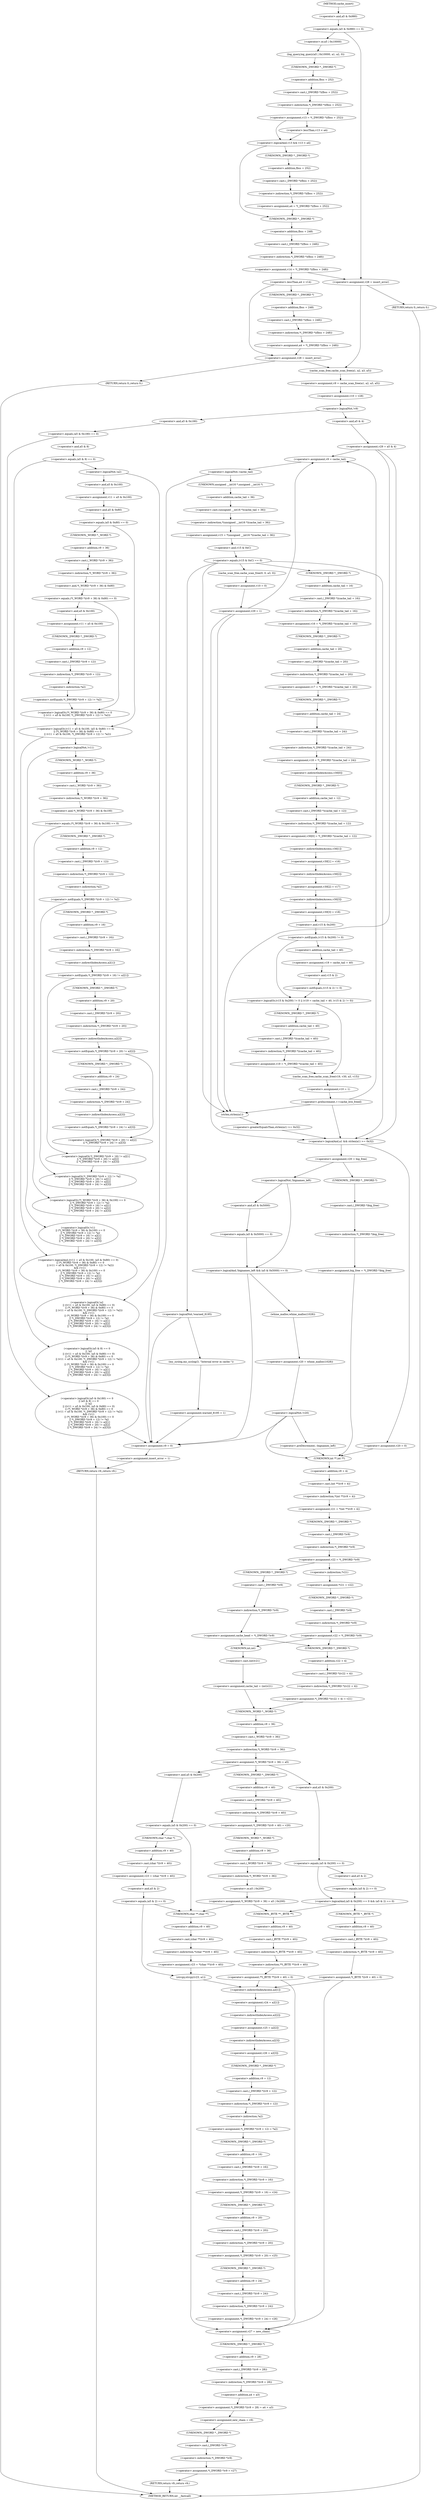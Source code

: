 digraph cache_insert {  
"1000151" [label = "(<operator>.equals,(a5 & 0x980) == 0)" ]
"1000152" [label = "(<operator>.and,a5 & 0x980)" ]
"1000157" [label = "(log_query,log_query(a5 | 0x10000, a1, a2, 0))" ]
"1000158" [label = "(<operator>.or,a5 | 0x10000)" ]
"1000164" [label = "(<operator>.assignment,v13 = *(_DWORD *)(fbss + 252))" ]
"1000166" [label = "(<operator>.indirection,*(_DWORD *)(fbss + 252))" ]
"1000167" [label = "(<operator>.cast,(_DWORD *)(fbss + 252))" ]
"1000168" [label = "(UNKNOWN,_DWORD *,_DWORD *)" ]
"1000169" [label = "(<operator>.addition,fbss + 252)" ]
"1000173" [label = "(<operator>.logicalAnd,v13 && v13 < a4)" ]
"1000175" [label = "(<operator>.lessThan,v13 < a4)" ]
"1000178" [label = "(<operator>.assignment,a4 = *(_DWORD *)(fbss + 252))" ]
"1000180" [label = "(<operator>.indirection,*(_DWORD *)(fbss + 252))" ]
"1000181" [label = "(<operator>.cast,(_DWORD *)(fbss + 252))" ]
"1000182" [label = "(UNKNOWN,_DWORD *,_DWORD *)" ]
"1000183" [label = "(<operator>.addition,fbss + 252)" ]
"1000186" [label = "(<operator>.assignment,v14 = *(_DWORD *)(fbss + 248))" ]
"1000188" [label = "(<operator>.indirection,*(_DWORD *)(fbss + 248))" ]
"1000189" [label = "(<operator>.cast,(_DWORD *)(fbss + 248))" ]
"1000190" [label = "(UNKNOWN,_DWORD *,_DWORD *)" ]
"1000191" [label = "(<operator>.addition,fbss + 248)" ]
"1000198" [label = "(<operator>.lessThan,a4 < v14)" ]
"1000201" [label = "(<operator>.assignment,a4 = *(_DWORD *)(fbss + 248))" ]
"1000203" [label = "(<operator>.indirection,*(_DWORD *)(fbss + 248))" ]
"1000204" [label = "(<operator>.cast,(_DWORD *)(fbss + 248))" ]
"1000205" [label = "(UNKNOWN,_DWORD *,_DWORD *)" ]
"1000206" [label = "(<operator>.addition,fbss + 248)" ]
"1000209" [label = "(<operator>.assignment,v28 = insert_error)" ]
"1000214" [label = "(RETURN,return 0;,return 0;)" ]
"1000219" [label = "(<operator>.assignment,v28 = insert_error)" ]
"1000224" [label = "(RETURN,return 0;,return 0;)" ]
"1000226" [label = "(<operator>.assignment,v9 = cache_scan_free(a1, a2, a3, a5))" ]
"1000228" [label = "(cache_scan_free,cache_scan_free(a1, a2, a3, a5))" ]
"1000233" [label = "(<operator>.assignment,v10 = v28)" ]
"1000237" [label = "(<operator>.logicalNot,!v9)" ]
"1000240" [label = "(<operator>.assignment,v29 = a5 & 4)" ]
"1000242" [label = "(<operator>.and,a5 & 4)" ]
"1000248" [label = "(<operator>.assignment,v9 = cache_tail)" ]
"1000252" [label = "(<operator>.logicalNot,!cache_tail)" ]
"1000255" [label = "(<operator>.assignment,v15 = *(unsigned __int16 *)(cache_tail + 36))" ]
"1000257" [label = "(<operator>.indirection,*(unsigned __int16 *)(cache_tail + 36))" ]
"1000258" [label = "(<operator>.cast,(unsigned __int16 *)(cache_tail + 36))" ]
"1000259" [label = "(UNKNOWN,unsigned __int16 *,unsigned __int16 *)" ]
"1000260" [label = "(<operator>.addition,cache_tail + 36)" ]
"1000264" [label = "(<operator>.equals,(v15 & 0xC) == 0)" ]
"1000265" [label = "(<operator>.and,v15 & 0xC)" ]
"1000274" [label = "(<operator>.logicalNot,!warned_8195)" ]
"1000277" [label = "(my_syslog,my_syslog(3, \"Internal error in cache.\"))" ]
"1000280" [label = "(<operator>.assignment,warned_8195 = 1)" ]
"1000287" [label = "(<operator>.assignment,v16 = *(_DWORD *)(cache_tail + 16))" ]
"1000289" [label = "(<operator>.indirection,*(_DWORD *)(cache_tail + 16))" ]
"1000290" [label = "(<operator>.cast,(_DWORD *)(cache_tail + 16))" ]
"1000291" [label = "(UNKNOWN,_DWORD *,_DWORD *)" ]
"1000292" [label = "(<operator>.addition,cache_tail + 16)" ]
"1000295" [label = "(<operator>.assignment,v17 = *(_DWORD *)(cache_tail + 20))" ]
"1000297" [label = "(<operator>.indirection,*(_DWORD *)(cache_tail + 20))" ]
"1000298" [label = "(<operator>.cast,(_DWORD *)(cache_tail + 20))" ]
"1000299" [label = "(UNKNOWN,_DWORD *,_DWORD *)" ]
"1000300" [label = "(<operator>.addition,cache_tail + 20)" ]
"1000303" [label = "(<operator>.assignment,v18 = *(_DWORD *)(cache_tail + 24))" ]
"1000305" [label = "(<operator>.indirection,*(_DWORD *)(cache_tail + 24))" ]
"1000306" [label = "(<operator>.cast,(_DWORD *)(cache_tail + 24))" ]
"1000307" [label = "(UNKNOWN,_DWORD *,_DWORD *)" ]
"1000308" [label = "(<operator>.addition,cache_tail + 24)" ]
"1000311" [label = "(<operator>.assignment,v30[0] = *(_DWORD *)(cache_tail + 12))" ]
"1000312" [label = "(<operator>.indirectIndexAccess,v30[0])" ]
"1000315" [label = "(<operator>.indirection,*(_DWORD *)(cache_tail + 12))" ]
"1000316" [label = "(<operator>.cast,(_DWORD *)(cache_tail + 12))" ]
"1000317" [label = "(UNKNOWN,_DWORD *,_DWORD *)" ]
"1000318" [label = "(<operator>.addition,cache_tail + 12)" ]
"1000321" [label = "(<operator>.assignment,v30[1] = v16)" ]
"1000322" [label = "(<operator>.indirectIndexAccess,v30[1])" ]
"1000326" [label = "(<operator>.assignment,v30[2] = v17)" ]
"1000327" [label = "(<operator>.indirectIndexAccess,v30[2])" ]
"1000331" [label = "(<operator>.assignment,v30[3] = v18)" ]
"1000332" [label = "(<operator>.indirectIndexAccess,v30[3])" ]
"1000337" [label = "(<operator>.logicalOr,(v15 & 0x200) != 0 || (v19 = cache_tail + 40, (v15 & 2) != 0))" ]
"1000338" [label = "(<operator>.notEquals,(v15 & 0x200) != 0)" ]
"1000339" [label = "(<operator>.and,v15 & 0x200)" ]
"1000344" [label = "(<operator>.assignment,v19 = cache_tail + 40)" ]
"1000346" [label = "(<operator>.addition,cache_tail + 40)" ]
"1000349" [label = "(<operator>.notEquals,(v15 & 2) != 0)" ]
"1000350" [label = "(<operator>.and,v15 & 2)" ]
"1000354" [label = "(<operator>.assignment,v19 = *(_DWORD *)(cache_tail + 40))" ]
"1000356" [label = "(<operator>.indirection,*(_DWORD *)(cache_tail + 40))" ]
"1000357" [label = "(<operator>.cast,(_DWORD *)(cache_tail + 40))" ]
"1000358" [label = "(UNKNOWN,_DWORD *,_DWORD *)" ]
"1000359" [label = "(<operator>.addition,cache_tail + 40)" ]
"1000362" [label = "(cache_scan_free,cache_scan_free(v19, v30, a3, v15))" ]
"1000367" [label = "(<operator>.assignment,v10 = 1)" ]
"1000370" [label = "(<operator>.preIncrement,++cache_live_freed)" ]
"1000374" [label = "(cache_scan_free,cache_scan_free(0, 0, a3, 0))" ]
"1000379" [label = "(<operator>.assignment,v10 = 0)" ]
"1000382" [label = "(<operator>.assignment,v29 = 1)" ]
"1000386" [label = "(<operator>.logicalAnd,a1 && strlen(a1) >= 0x32)" ]
"1000388" [label = "(<operator>.greaterEqualsThan,strlen(a1) >= 0x32)" ]
"1000389" [label = "(strlen,strlen(a1))" ]
"1000393" [label = "(<operator>.assignment,v20 = big_free)" ]
"1000399" [label = "(<operator>.assignment,big_free = *(_DWORD *)big_free)" ]
"1000401" [label = "(<operator>.indirection,*(_DWORD *)big_free)" ]
"1000402" [label = "(<operator>.cast,(_DWORD *)big_free)" ]
"1000403" [label = "(UNKNOWN,_DWORD *,_DWORD *)" ]
"1000408" [label = "(<operator>.logicalAnd,!bignames_left && (a5 & 0x5000) == 0)" ]
"1000409" [label = "(<operator>.logicalNot,!bignames_left)" ]
"1000411" [label = "(<operator>.equals,(a5 & 0x5000) == 0)" ]
"1000412" [label = "(<operator>.and,a5 & 0x5000)" ]
"1000417" [label = "(<operator>.assignment,v20 = whine_malloc(1028))" ]
"1000419" [label = "(whine_malloc,whine_malloc(1028))" ]
"1000422" [label = "(<operator>.logicalNot,!v20)" ]
"1000427" [label = "(<operator>.preDecrement,--bignames_left)" ]
"1000431" [label = "(<operator>.assignment,v20 = 0)" ]
"1000434" [label = "(<operator>.assignment,v21 = *(int **)(v9 + 4))" ]
"1000436" [label = "(<operator>.indirection,*(int **)(v9 + 4))" ]
"1000437" [label = "(<operator>.cast,(int **)(v9 + 4))" ]
"1000438" [label = "(UNKNOWN,int **,int **)" ]
"1000439" [label = "(<operator>.addition,v9 + 4)" ]
"1000442" [label = "(<operator>.assignment,v22 = *(_DWORD *)v9)" ]
"1000444" [label = "(<operator>.indirection,*(_DWORD *)v9)" ]
"1000445" [label = "(<operator>.cast,(_DWORD *)v9)" ]
"1000446" [label = "(UNKNOWN,_DWORD *,_DWORD *)" ]
"1000451" [label = "(<operator>.assignment,*v21 = v22)" ]
"1000452" [label = "(<operator>.indirection,*v21)" ]
"1000455" [label = "(<operator>.assignment,v22 = *(_DWORD *)v9)" ]
"1000457" [label = "(<operator>.indirection,*(_DWORD *)v9)" ]
"1000458" [label = "(<operator>.cast,(_DWORD *)v9)" ]
"1000459" [label = "(UNKNOWN,_DWORD *,_DWORD *)" ]
"1000463" [label = "(<operator>.assignment,cache_head = *(_DWORD *)v9)" ]
"1000465" [label = "(<operator>.indirection,*(_DWORD *)v9)" ]
"1000466" [label = "(<operator>.cast,(_DWORD *)v9)" ]
"1000467" [label = "(UNKNOWN,_DWORD *,_DWORD *)" ]
"1000471" [label = "(<operator>.assignment,*(_DWORD *)(v22 + 4) = v21)" ]
"1000472" [label = "(<operator>.indirection,*(_DWORD *)(v22 + 4))" ]
"1000473" [label = "(<operator>.cast,(_DWORD *)(v22 + 4))" ]
"1000474" [label = "(UNKNOWN,_DWORD *,_DWORD *)" ]
"1000475" [label = "(<operator>.addition,v22 + 4)" ]
"1000480" [label = "(<operator>.assignment,cache_tail = (int)v21)" ]
"1000482" [label = "(<operator>.cast,(int)v21)" ]
"1000483" [label = "(UNKNOWN,int,int)" ]
"1000485" [label = "(<operator>.assignment,*(_WORD *)(v9 + 36) = a5)" ]
"1000486" [label = "(<operator>.indirection,*(_WORD *)(v9 + 36))" ]
"1000487" [label = "(<operator>.cast,(_WORD *)(v9 + 36))" ]
"1000488" [label = "(UNKNOWN,_WORD *,_WORD *)" ]
"1000489" [label = "(<operator>.addition,v9 + 36)" ]
"1000496" [label = "(<operator>.assignment,*(_DWORD *)(v9 + 40) = v20)" ]
"1000497" [label = "(<operator>.indirection,*(_DWORD *)(v9 + 40))" ]
"1000498" [label = "(<operator>.cast,(_DWORD *)(v9 + 40))" ]
"1000499" [label = "(UNKNOWN,_DWORD *,_DWORD *)" ]
"1000500" [label = "(<operator>.addition,v9 + 40)" ]
"1000504" [label = "(<operator>.assignment,*(_WORD *)(v9 + 36) = a5 | 0x200)" ]
"1000505" [label = "(<operator>.indirection,*(_WORD *)(v9 + 36))" ]
"1000506" [label = "(<operator>.cast,(_WORD *)(v9 + 36))" ]
"1000507" [label = "(UNKNOWN,_WORD *,_WORD *)" ]
"1000508" [label = "(<operator>.addition,v9 + 36)" ]
"1000511" [label = "(<operator>.or,a5 | 0x200)" ]
"1000518" [label = "(<operator>.assignment,v23 = *(char **)(v9 + 40))" ]
"1000520" [label = "(<operator>.indirection,*(char **)(v9 + 40))" ]
"1000521" [label = "(<operator>.cast,(char **)(v9 + 40))" ]
"1000522" [label = "(UNKNOWN,char **,char **)" ]
"1000523" [label = "(<operator>.addition,v9 + 40)" ]
"1000527" [label = "(strcpy,strcpy(v23, a1))" ]
"1000534" [label = "(<operator>.assignment,v24 = a2[1])" ]
"1000536" [label = "(<operator>.indirectIndexAccess,a2[1])" ]
"1000539" [label = "(<operator>.assignment,v25 = a2[2])" ]
"1000541" [label = "(<operator>.indirectIndexAccess,a2[2])" ]
"1000544" [label = "(<operator>.assignment,v26 = a2[3])" ]
"1000546" [label = "(<operator>.indirectIndexAccess,a2[3])" ]
"1000549" [label = "(<operator>.assignment,*(_DWORD *)(v9 + 12) = *a2)" ]
"1000550" [label = "(<operator>.indirection,*(_DWORD *)(v9 + 12))" ]
"1000551" [label = "(<operator>.cast,(_DWORD *)(v9 + 12))" ]
"1000552" [label = "(UNKNOWN,_DWORD *,_DWORD *)" ]
"1000553" [label = "(<operator>.addition,v9 + 12)" ]
"1000556" [label = "(<operator>.indirection,*a2)" ]
"1000558" [label = "(<operator>.assignment,*(_DWORD *)(v9 + 16) = v24)" ]
"1000559" [label = "(<operator>.indirection,*(_DWORD *)(v9 + 16))" ]
"1000560" [label = "(<operator>.cast,(_DWORD *)(v9 + 16))" ]
"1000561" [label = "(UNKNOWN,_DWORD *,_DWORD *)" ]
"1000562" [label = "(<operator>.addition,v9 + 16)" ]
"1000566" [label = "(<operator>.assignment,*(_DWORD *)(v9 + 20) = v25)" ]
"1000567" [label = "(<operator>.indirection,*(_DWORD *)(v9 + 20))" ]
"1000568" [label = "(<operator>.cast,(_DWORD *)(v9 + 20))" ]
"1000569" [label = "(UNKNOWN,_DWORD *,_DWORD *)" ]
"1000570" [label = "(<operator>.addition,v9 + 20)" ]
"1000574" [label = "(<operator>.assignment,*(_DWORD *)(v9 + 24) = v26)" ]
"1000575" [label = "(<operator>.indirection,*(_DWORD *)(v9 + 24))" ]
"1000576" [label = "(<operator>.cast,(_DWORD *)(v9 + 24))" ]
"1000577" [label = "(UNKNOWN,_DWORD *,_DWORD *)" ]
"1000578" [label = "(<operator>.addition,v9 + 24)" ]
"1000582" [label = "(<operator>.assignment,v27 = new_chain)" ]
"1000585" [label = "(<operator>.assignment,*(_DWORD *)(v9 + 28) = a4 + a3)" ]
"1000586" [label = "(<operator>.indirection,*(_DWORD *)(v9 + 28))" ]
"1000587" [label = "(<operator>.cast,(_DWORD *)(v9 + 28))" ]
"1000588" [label = "(UNKNOWN,_DWORD *,_DWORD *)" ]
"1000589" [label = "(<operator>.addition,v9 + 28)" ]
"1000592" [label = "(<operator>.addition,a4 + a3)" ]
"1000595" [label = "(<operator>.assignment,new_chain = v9)" ]
"1000598" [label = "(<operator>.assignment,*(_DWORD *)v9 = v27)" ]
"1000599" [label = "(<operator>.indirection,*(_DWORD *)v9)" ]
"1000600" [label = "(<operator>.cast,(_DWORD *)v9)" ]
"1000601" [label = "(UNKNOWN,_DWORD *,_DWORD *)" ]
"1000604" [label = "(RETURN,return v9;,return v9;)" ]
"1000612" [label = "(<operator>.equals,(a5 & 0x200) == 0)" ]
"1000613" [label = "(<operator>.and,a5 & 0x200)" ]
"1000618" [label = "(<operator>.assignment,v23 = (char *)(v9 + 40))" ]
"1000620" [label = "(<operator>.cast,(char *)(v9 + 40))" ]
"1000621" [label = "(UNKNOWN,char *,char *)" ]
"1000622" [label = "(<operator>.addition,v9 + 40)" ]
"1000626" [label = "(<operator>.equals,(a5 & 2) == 0)" ]
"1000627" [label = "(<operator>.and,a5 & 2)" ]
"1000634" [label = "(<operator>.logicalAnd,(a5 & 0x200) == 0 && (a5 & 2) == 0)" ]
"1000635" [label = "(<operator>.equals,(a5 & 0x200) == 0)" ]
"1000636" [label = "(<operator>.and,a5 & 0x200)" ]
"1000640" [label = "(<operator>.equals,(a5 & 2) == 0)" ]
"1000641" [label = "(<operator>.and,a5 & 2)" ]
"1000646" [label = "(<operator>.assignment,*(_BYTE *)(v9 + 40) = 0)" ]
"1000647" [label = "(<operator>.indirection,*(_BYTE *)(v9 + 40))" ]
"1000648" [label = "(<operator>.cast,(_BYTE *)(v9 + 40))" ]
"1000649" [label = "(UNKNOWN,_BYTE *,_BYTE *)" ]
"1000650" [label = "(<operator>.addition,v9 + 40)" ]
"1000655" [label = "(<operator>.assignment,**(_BYTE **)(v9 + 40) = 0)" ]
"1000656" [label = "(<operator>.indirection,**(_BYTE **)(v9 + 40))" ]
"1000657" [label = "(<operator>.indirection,*(_BYTE **)(v9 + 40))" ]
"1000658" [label = "(<operator>.cast,(_BYTE **)(v9 + 40))" ]
"1000659" [label = "(UNKNOWN,_BYTE **,_BYTE **)" ]
"1000660" [label = "(<operator>.addition,v9 + 40)" ]
"1000666" [label = "(<operator>.logicalOr,(a5 & 0x180) == 0\n    || (a5 & 8) == 0\n    || !a2\n    || ((v11 = a5 & 0x100, (a5 & 0x80) == 0)\n     || (*(_WORD *)(v9 + 36) & 0x80) == 0\n     || (v11 = a5 & 0x100, *(_DWORD *)(v9 + 12) != *a2))\n    && (!v11\n     || (*(_WORD *)(v9 + 36) & 0x100) == 0\n     || *(_DWORD *)(v9 + 12) != *a2\n     || *(_DWORD *)(v9 + 16) != a2[1]\n     || *(_DWORD *)(v9 + 20) != a2[2]\n     || *(_DWORD *)(v9 + 24) != a2[3]))" ]
"1000667" [label = "(<operator>.equals,(a5 & 0x180) == 0)" ]
"1000668" [label = "(<operator>.and,a5 & 0x180)" ]
"1000672" [label = "(<operator>.logicalOr,(a5 & 8) == 0\n    || !a2\n    || ((v11 = a5 & 0x100, (a5 & 0x80) == 0)\n     || (*(_WORD *)(v9 + 36) & 0x80) == 0\n     || (v11 = a5 & 0x100, *(_DWORD *)(v9 + 12) != *a2))\n    && (!v11\n     || (*(_WORD *)(v9 + 36) & 0x100) == 0\n     || *(_DWORD *)(v9 + 12) != *a2\n     || *(_DWORD *)(v9 + 16) != a2[1]\n     || *(_DWORD *)(v9 + 20) != a2[2]\n     || *(_DWORD *)(v9 + 24) != a2[3]))" ]
"1000673" [label = "(<operator>.equals,(a5 & 8) == 0)" ]
"1000674" [label = "(<operator>.and,a5 & 8)" ]
"1000678" [label = "(<operator>.logicalOr,!a2\n    || ((v11 = a5 & 0x100, (a5 & 0x80) == 0)\n     || (*(_WORD *)(v9 + 36) & 0x80) == 0\n     || (v11 = a5 & 0x100, *(_DWORD *)(v9 + 12) != *a2))\n    && (!v11\n     || (*(_WORD *)(v9 + 36) & 0x100) == 0\n     || *(_DWORD *)(v9 + 12) != *a2\n     || *(_DWORD *)(v9 + 16) != a2[1]\n     || *(_DWORD *)(v9 + 20) != a2[2]\n     || *(_DWORD *)(v9 + 24) != a2[3]))" ]
"1000679" [label = "(<operator>.logicalNot,!a2)" ]
"1000681" [label = "(<operator>.logicalAnd,((v11 = a5 & 0x100, (a5 & 0x80) == 0)\n     || (*(_WORD *)(v9 + 36) & 0x80) == 0\n     || (v11 = a5 & 0x100, *(_DWORD *)(v9 + 12) != *a2))\n    && (!v11\n     || (*(_WORD *)(v9 + 36) & 0x100) == 0\n     || *(_DWORD *)(v9 + 12) != *a2\n     || *(_DWORD *)(v9 + 16) != a2[1]\n     || *(_DWORD *)(v9 + 20) != a2[2]\n     || *(_DWORD *)(v9 + 24) != a2[3]))" ]
"1000682" [label = "(<operator>.logicalOr,(v11 = a5 & 0x100, (a5 & 0x80) == 0)\n     || (*(_WORD *)(v9 + 36) & 0x80) == 0\n     || (v11 = a5 & 0x100, *(_DWORD *)(v9 + 12) != *a2))" ]
"1000684" [label = "(<operator>.assignment,v11 = a5 & 0x100)" ]
"1000686" [label = "(<operator>.and,a5 & 0x100)" ]
"1000689" [label = "(<operator>.equals,(a5 & 0x80) == 0)" ]
"1000690" [label = "(<operator>.and,a5 & 0x80)" ]
"1000694" [label = "(<operator>.logicalOr,(*(_WORD *)(v9 + 36) & 0x80) == 0\n     || (v11 = a5 & 0x100, *(_DWORD *)(v9 + 12) != *a2))" ]
"1000695" [label = "(<operator>.equals,(*(_WORD *)(v9 + 36) & 0x80) == 0)" ]
"1000696" [label = "(<operator>.and,*(_WORD *)(v9 + 36) & 0x80)" ]
"1000697" [label = "(<operator>.indirection,*(_WORD *)(v9 + 36))" ]
"1000698" [label = "(<operator>.cast,(_WORD *)(v9 + 36))" ]
"1000699" [label = "(UNKNOWN,_WORD *,_WORD *)" ]
"1000700" [label = "(<operator>.addition,v9 + 36)" ]
"1000706" [label = "(<operator>.assignment,v11 = a5 & 0x100)" ]
"1000708" [label = "(<operator>.and,a5 & 0x100)" ]
"1000711" [label = "(<operator>.notEquals,*(_DWORD *)(v9 + 12) != *a2)" ]
"1000712" [label = "(<operator>.indirection,*(_DWORD *)(v9 + 12))" ]
"1000713" [label = "(<operator>.cast,(_DWORD *)(v9 + 12))" ]
"1000714" [label = "(UNKNOWN,_DWORD *,_DWORD *)" ]
"1000715" [label = "(<operator>.addition,v9 + 12)" ]
"1000718" [label = "(<operator>.indirection,*a2)" ]
"1000720" [label = "(<operator>.logicalOr,!v11\n     || (*(_WORD *)(v9 + 36) & 0x100) == 0\n     || *(_DWORD *)(v9 + 12) != *a2\n     || *(_DWORD *)(v9 + 16) != a2[1]\n     || *(_DWORD *)(v9 + 20) != a2[2]\n     || *(_DWORD *)(v9 + 24) != a2[3])" ]
"1000721" [label = "(<operator>.logicalNot,!v11)" ]
"1000723" [label = "(<operator>.logicalOr,(*(_WORD *)(v9 + 36) & 0x100) == 0\n     || *(_DWORD *)(v9 + 12) != *a2\n     || *(_DWORD *)(v9 + 16) != a2[1]\n     || *(_DWORD *)(v9 + 20) != a2[2]\n     || *(_DWORD *)(v9 + 24) != a2[3])" ]
"1000724" [label = "(<operator>.equals,(*(_WORD *)(v9 + 36) & 0x100) == 0)" ]
"1000725" [label = "(<operator>.and,*(_WORD *)(v9 + 36) & 0x100)" ]
"1000726" [label = "(<operator>.indirection,*(_WORD *)(v9 + 36))" ]
"1000727" [label = "(<operator>.cast,(_WORD *)(v9 + 36))" ]
"1000728" [label = "(UNKNOWN,_WORD *,_WORD *)" ]
"1000729" [label = "(<operator>.addition,v9 + 36)" ]
"1000734" [label = "(<operator>.logicalOr,*(_DWORD *)(v9 + 12) != *a2\n     || *(_DWORD *)(v9 + 16) != a2[1]\n     || *(_DWORD *)(v9 + 20) != a2[2]\n     || *(_DWORD *)(v9 + 24) != a2[3])" ]
"1000735" [label = "(<operator>.notEquals,*(_DWORD *)(v9 + 12) != *a2)" ]
"1000736" [label = "(<operator>.indirection,*(_DWORD *)(v9 + 12))" ]
"1000737" [label = "(<operator>.cast,(_DWORD *)(v9 + 12))" ]
"1000738" [label = "(UNKNOWN,_DWORD *,_DWORD *)" ]
"1000739" [label = "(<operator>.addition,v9 + 12)" ]
"1000742" [label = "(<operator>.indirection,*a2)" ]
"1000744" [label = "(<operator>.logicalOr,*(_DWORD *)(v9 + 16) != a2[1]\n     || *(_DWORD *)(v9 + 20) != a2[2]\n     || *(_DWORD *)(v9 + 24) != a2[3])" ]
"1000745" [label = "(<operator>.notEquals,*(_DWORD *)(v9 + 16) != a2[1])" ]
"1000746" [label = "(<operator>.indirection,*(_DWORD *)(v9 + 16))" ]
"1000747" [label = "(<operator>.cast,(_DWORD *)(v9 + 16))" ]
"1000748" [label = "(UNKNOWN,_DWORD *,_DWORD *)" ]
"1000749" [label = "(<operator>.addition,v9 + 16)" ]
"1000752" [label = "(<operator>.indirectIndexAccess,a2[1])" ]
"1000755" [label = "(<operator>.logicalOr,*(_DWORD *)(v9 + 20) != a2[2]\n     || *(_DWORD *)(v9 + 24) != a2[3])" ]
"1000756" [label = "(<operator>.notEquals,*(_DWORD *)(v9 + 20) != a2[2])" ]
"1000757" [label = "(<operator>.indirection,*(_DWORD *)(v9 + 20))" ]
"1000758" [label = "(<operator>.cast,(_DWORD *)(v9 + 20))" ]
"1000759" [label = "(UNKNOWN,_DWORD *,_DWORD *)" ]
"1000760" [label = "(<operator>.addition,v9 + 20)" ]
"1000763" [label = "(<operator>.indirectIndexAccess,a2[2])" ]
"1000766" [label = "(<operator>.notEquals,*(_DWORD *)(v9 + 24) != a2[3])" ]
"1000767" [label = "(<operator>.indirection,*(_DWORD *)(v9 + 24))" ]
"1000768" [label = "(<operator>.cast,(_DWORD *)(v9 + 24))" ]
"1000769" [label = "(UNKNOWN,_DWORD *,_DWORD *)" ]
"1000770" [label = "(<operator>.addition,v9 + 24)" ]
"1000773" [label = "(<operator>.indirectIndexAccess,a2[3])" ]
"1000778" [label = "(<operator>.assignment,v9 = 0)" ]
"1000781" [label = "(<operator>.assignment,insert_error = 1)" ]
"1000784" [label = "(RETURN,return v9;,return v9;)" ]
"1000122" [label = "(METHOD,cache_insert)" ]
"1000786" [label = "(METHOD_RETURN,int __fastcall)" ]
  "1000151" -> "1000219" 
  "1000151" -> "1000158" 
  "1000152" -> "1000151" 
  "1000157" -> "1000168" 
  "1000158" -> "1000157" 
  "1000164" -> "1000173" 
  "1000164" -> "1000175" 
  "1000166" -> "1000164" 
  "1000167" -> "1000166" 
  "1000168" -> "1000169" 
  "1000169" -> "1000167" 
  "1000173" -> "1000182" 
  "1000173" -> "1000190" 
  "1000175" -> "1000173" 
  "1000178" -> "1000190" 
  "1000180" -> "1000178" 
  "1000181" -> "1000180" 
  "1000182" -> "1000183" 
  "1000183" -> "1000181" 
  "1000186" -> "1000198" 
  "1000186" -> "1000219" 
  "1000188" -> "1000186" 
  "1000189" -> "1000188" 
  "1000190" -> "1000191" 
  "1000191" -> "1000189" 
  "1000198" -> "1000205" 
  "1000198" -> "1000209" 
  "1000201" -> "1000209" 
  "1000203" -> "1000201" 
  "1000204" -> "1000203" 
  "1000205" -> "1000206" 
  "1000206" -> "1000204" 
  "1000209" -> "1000214" 
  "1000209" -> "1000228" 
  "1000214" -> "1000786" 
  "1000219" -> "1000224" 
  "1000219" -> "1000228" 
  "1000224" -> "1000786" 
  "1000226" -> "1000233" 
  "1000228" -> "1000226" 
  "1000233" -> "1000237" 
  "1000237" -> "1000242" 
  "1000237" -> "1000668" 
  "1000240" -> "1000248" 
  "1000240" -> "1000386" 
  "1000240" -> "1000389" 
  "1000242" -> "1000240" 
  "1000248" -> "1000252" 
  "1000252" -> "1000778" 
  "1000252" -> "1000259" 
  "1000255" -> "1000265" 
  "1000257" -> "1000255" 
  "1000258" -> "1000257" 
  "1000259" -> "1000260" 
  "1000260" -> "1000258" 
  "1000264" -> "1000386" 
  "1000264" -> "1000389" 
  "1000264" -> "1000274" 
  "1000264" -> "1000291" 
  "1000264" -> "1000374" 
  "1000265" -> "1000264" 
  "1000274" -> "1000277" 
  "1000274" -> "1000778" 
  "1000277" -> "1000280" 
  "1000280" -> "1000778" 
  "1000287" -> "1000299" 
  "1000289" -> "1000287" 
  "1000290" -> "1000289" 
  "1000291" -> "1000292" 
  "1000292" -> "1000290" 
  "1000295" -> "1000307" 
  "1000297" -> "1000295" 
  "1000298" -> "1000297" 
  "1000299" -> "1000300" 
  "1000300" -> "1000298" 
  "1000303" -> "1000312" 
  "1000305" -> "1000303" 
  "1000306" -> "1000305" 
  "1000307" -> "1000308" 
  "1000308" -> "1000306" 
  "1000311" -> "1000322" 
  "1000312" -> "1000317" 
  "1000315" -> "1000311" 
  "1000316" -> "1000315" 
  "1000317" -> "1000318" 
  "1000318" -> "1000316" 
  "1000321" -> "1000327" 
  "1000322" -> "1000321" 
  "1000326" -> "1000332" 
  "1000327" -> "1000326" 
  "1000331" -> "1000339" 
  "1000332" -> "1000331" 
  "1000337" -> "1000358" 
  "1000337" -> "1000362" 
  "1000338" -> "1000337" 
  "1000338" -> "1000346" 
  "1000339" -> "1000338" 
  "1000344" -> "1000350" 
  "1000346" -> "1000344" 
  "1000349" -> "1000337" 
  "1000350" -> "1000349" 
  "1000354" -> "1000362" 
  "1000356" -> "1000354" 
  "1000357" -> "1000356" 
  "1000358" -> "1000359" 
  "1000359" -> "1000357" 
  "1000362" -> "1000367" 
  "1000367" -> "1000370" 
  "1000370" -> "1000248" 
  "1000370" -> "1000386" 
  "1000370" -> "1000389" 
  "1000374" -> "1000379" 
  "1000379" -> "1000382" 
  "1000382" -> "1000248" 
  "1000382" -> "1000386" 
  "1000382" -> "1000389" 
  "1000386" -> "1000393" 
  "1000386" -> "1000431" 
  "1000388" -> "1000386" 
  "1000389" -> "1000388" 
  "1000393" -> "1000403" 
  "1000393" -> "1000409" 
  "1000399" -> "1000438" 
  "1000401" -> "1000399" 
  "1000402" -> "1000401" 
  "1000403" -> "1000402" 
  "1000408" -> "1000778" 
  "1000408" -> "1000419" 
  "1000409" -> "1000408" 
  "1000409" -> "1000412" 
  "1000411" -> "1000408" 
  "1000412" -> "1000411" 
  "1000417" -> "1000422" 
  "1000419" -> "1000417" 
  "1000422" -> "1000778" 
  "1000422" -> "1000427" 
  "1000422" -> "1000438" 
  "1000427" -> "1000438" 
  "1000431" -> "1000438" 
  "1000434" -> "1000446" 
  "1000436" -> "1000434" 
  "1000437" -> "1000436" 
  "1000438" -> "1000439" 
  "1000439" -> "1000437" 
  "1000442" -> "1000452" 
  "1000442" -> "1000467" 
  "1000444" -> "1000442" 
  "1000445" -> "1000444" 
  "1000446" -> "1000445" 
  "1000451" -> "1000459" 
  "1000452" -> "1000451" 
  "1000455" -> "1000474" 
  "1000455" -> "1000483" 
  "1000457" -> "1000455" 
  "1000458" -> "1000457" 
  "1000459" -> "1000458" 
  "1000463" -> "1000474" 
  "1000463" -> "1000483" 
  "1000465" -> "1000463" 
  "1000466" -> "1000465" 
  "1000467" -> "1000466" 
  "1000471" -> "1000488" 
  "1000472" -> "1000471" 
  "1000473" -> "1000472" 
  "1000474" -> "1000475" 
  "1000475" -> "1000473" 
  "1000480" -> "1000488" 
  "1000482" -> "1000480" 
  "1000483" -> "1000482" 
  "1000485" -> "1000499" 
  "1000485" -> "1000613" 
  "1000485" -> "1000636" 
  "1000486" -> "1000485" 
  "1000487" -> "1000486" 
  "1000488" -> "1000489" 
  "1000489" -> "1000487" 
  "1000496" -> "1000507" 
  "1000497" -> "1000496" 
  "1000498" -> "1000497" 
  "1000499" -> "1000500" 
  "1000500" -> "1000498" 
  "1000504" -> "1000659" 
  "1000504" -> "1000522" 
  "1000505" -> "1000511" 
  "1000506" -> "1000505" 
  "1000507" -> "1000508" 
  "1000508" -> "1000506" 
  "1000511" -> "1000504" 
  "1000518" -> "1000527" 
  "1000520" -> "1000518" 
  "1000521" -> "1000520" 
  "1000522" -> "1000523" 
  "1000523" -> "1000521" 
  "1000527" -> "1000536" 
  "1000527" -> "1000582" 
  "1000534" -> "1000541" 
  "1000536" -> "1000534" 
  "1000539" -> "1000546" 
  "1000541" -> "1000539" 
  "1000544" -> "1000552" 
  "1000546" -> "1000544" 
  "1000549" -> "1000561" 
  "1000550" -> "1000556" 
  "1000551" -> "1000550" 
  "1000552" -> "1000553" 
  "1000553" -> "1000551" 
  "1000556" -> "1000549" 
  "1000558" -> "1000569" 
  "1000559" -> "1000558" 
  "1000560" -> "1000559" 
  "1000561" -> "1000562" 
  "1000562" -> "1000560" 
  "1000566" -> "1000577" 
  "1000567" -> "1000566" 
  "1000568" -> "1000567" 
  "1000569" -> "1000570" 
  "1000570" -> "1000568" 
  "1000574" -> "1000582" 
  "1000575" -> "1000574" 
  "1000576" -> "1000575" 
  "1000577" -> "1000578" 
  "1000578" -> "1000576" 
  "1000582" -> "1000588" 
  "1000585" -> "1000595" 
  "1000586" -> "1000592" 
  "1000587" -> "1000586" 
  "1000588" -> "1000589" 
  "1000589" -> "1000587" 
  "1000592" -> "1000585" 
  "1000595" -> "1000601" 
  "1000598" -> "1000604" 
  "1000599" -> "1000598" 
  "1000600" -> "1000599" 
  "1000601" -> "1000600" 
  "1000604" -> "1000786" 
  "1000612" -> "1000621" 
  "1000612" -> "1000522" 
  "1000613" -> "1000612" 
  "1000618" -> "1000627" 
  "1000620" -> "1000618" 
  "1000621" -> "1000622" 
  "1000622" -> "1000620" 
  "1000626" -> "1000527" 
  "1000626" -> "1000522" 
  "1000627" -> "1000626" 
  "1000634" -> "1000649" 
  "1000634" -> "1000659" 
  "1000635" -> "1000634" 
  "1000635" -> "1000641" 
  "1000636" -> "1000635" 
  "1000640" -> "1000634" 
  "1000641" -> "1000640" 
  "1000646" -> "1000536" 
  "1000646" -> "1000582" 
  "1000647" -> "1000646" 
  "1000648" -> "1000647" 
  "1000649" -> "1000650" 
  "1000650" -> "1000648" 
  "1000655" -> "1000536" 
  "1000655" -> "1000582" 
  "1000656" -> "1000655" 
  "1000657" -> "1000656" 
  "1000658" -> "1000657" 
  "1000659" -> "1000660" 
  "1000660" -> "1000658" 
  "1000666" -> "1000778" 
  "1000666" -> "1000784" 
  "1000667" -> "1000666" 
  "1000667" -> "1000674" 
  "1000668" -> "1000667" 
  "1000672" -> "1000666" 
  "1000673" -> "1000672" 
  "1000673" -> "1000679" 
  "1000674" -> "1000673" 
  "1000678" -> "1000672" 
  "1000679" -> "1000678" 
  "1000679" -> "1000686" 
  "1000681" -> "1000678" 
  "1000682" -> "1000681" 
  "1000682" -> "1000721" 
  "1000684" -> "1000690" 
  "1000686" -> "1000684" 
  "1000689" -> "1000699" 
  "1000689" -> "1000682" 
  "1000690" -> "1000689" 
  "1000694" -> "1000682" 
  "1000695" -> "1000694" 
  "1000695" -> "1000708" 
  "1000696" -> "1000695" 
  "1000697" -> "1000696" 
  "1000698" -> "1000697" 
  "1000699" -> "1000700" 
  "1000700" -> "1000698" 
  "1000706" -> "1000714" 
  "1000708" -> "1000706" 
  "1000711" -> "1000694" 
  "1000712" -> "1000718" 
  "1000713" -> "1000712" 
  "1000714" -> "1000715" 
  "1000715" -> "1000713" 
  "1000718" -> "1000711" 
  "1000720" -> "1000681" 
  "1000721" -> "1000728" 
  "1000721" -> "1000720" 
  "1000723" -> "1000720" 
  "1000724" -> "1000738" 
  "1000724" -> "1000723" 
  "1000725" -> "1000724" 
  "1000726" -> "1000725" 
  "1000727" -> "1000726" 
  "1000728" -> "1000729" 
  "1000729" -> "1000727" 
  "1000734" -> "1000723" 
  "1000735" -> "1000748" 
  "1000735" -> "1000734" 
  "1000736" -> "1000742" 
  "1000737" -> "1000736" 
  "1000738" -> "1000739" 
  "1000739" -> "1000737" 
  "1000742" -> "1000735" 
  "1000744" -> "1000734" 
  "1000745" -> "1000759" 
  "1000745" -> "1000744" 
  "1000746" -> "1000752" 
  "1000747" -> "1000746" 
  "1000748" -> "1000749" 
  "1000749" -> "1000747" 
  "1000752" -> "1000745" 
  "1000755" -> "1000744" 
  "1000756" -> "1000769" 
  "1000756" -> "1000755" 
  "1000757" -> "1000763" 
  "1000758" -> "1000757" 
  "1000759" -> "1000760" 
  "1000760" -> "1000758" 
  "1000763" -> "1000756" 
  "1000766" -> "1000755" 
  "1000767" -> "1000773" 
  "1000768" -> "1000767" 
  "1000769" -> "1000770" 
  "1000770" -> "1000768" 
  "1000773" -> "1000766" 
  "1000778" -> "1000781" 
  "1000781" -> "1000784" 
  "1000784" -> "1000786" 
  "1000122" -> "1000152" 
}
